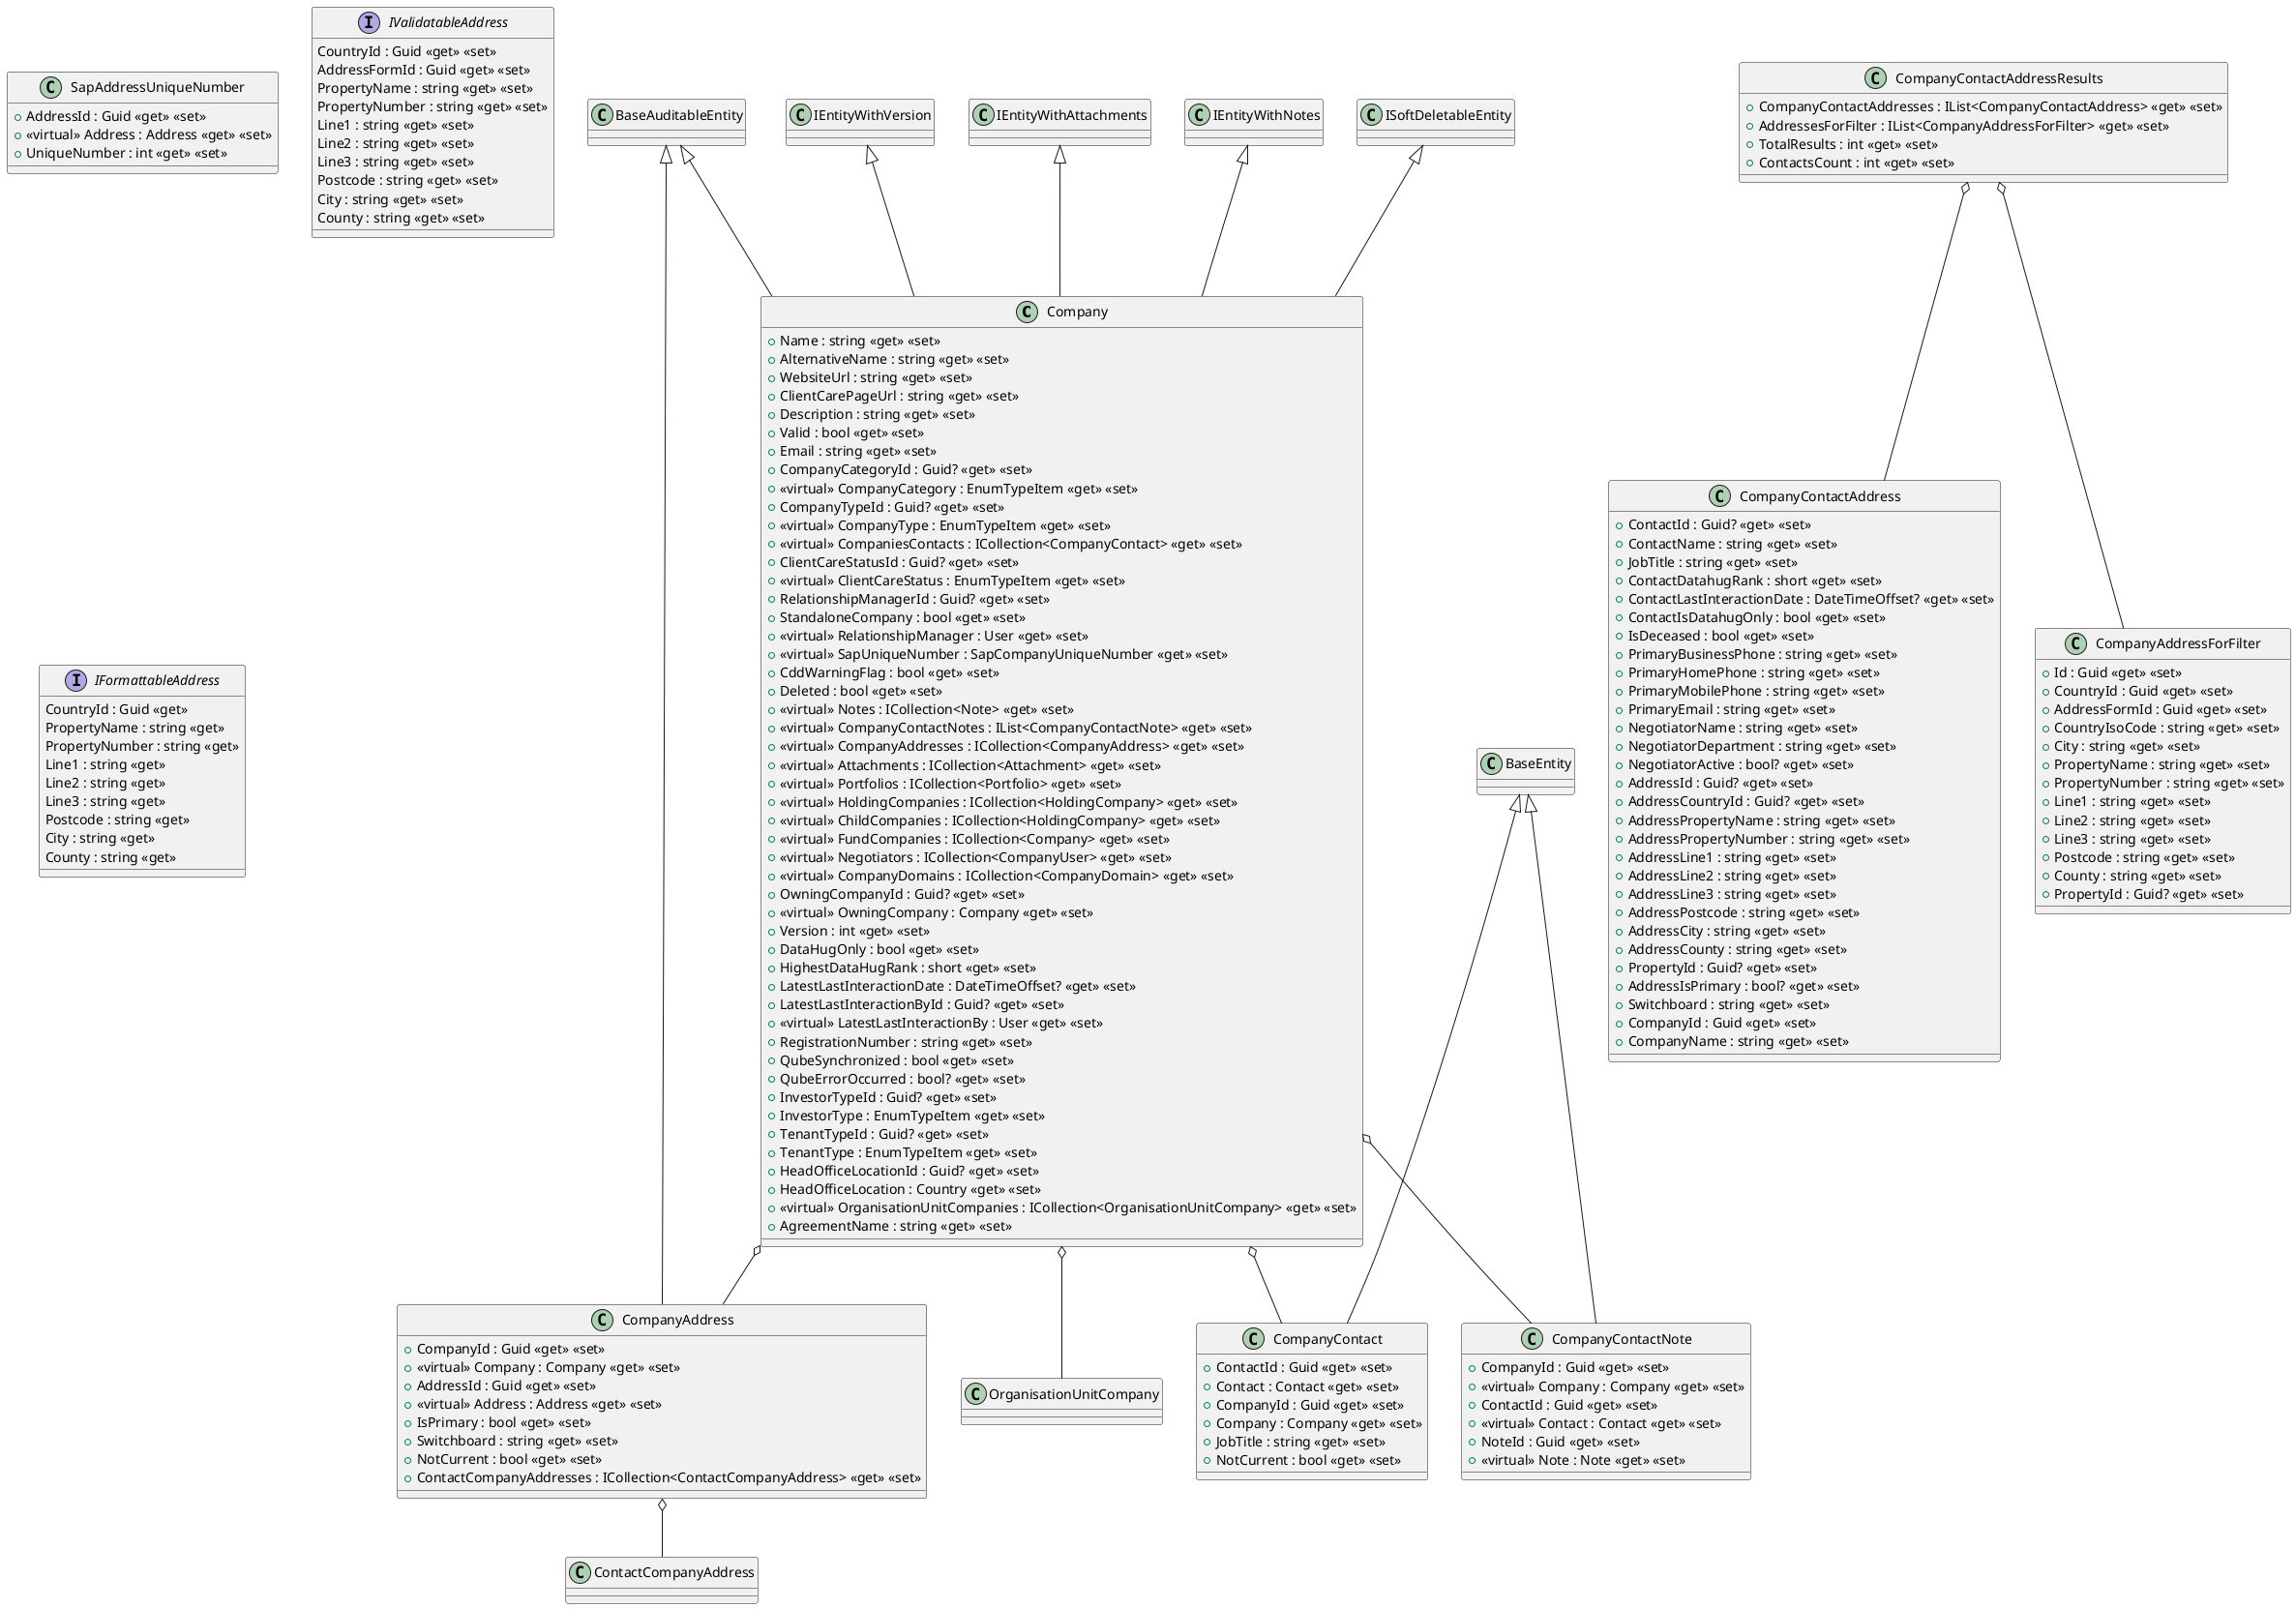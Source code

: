 @startuml Address

class Company {
    + Name : string <<get>> <<set>>
    + AlternativeName : string <<get>> <<set>>
    + WebsiteUrl : string <<get>> <<set>>
    + ClientCarePageUrl : string <<get>> <<set>>
    + Description : string <<get>> <<set>>
    + Valid : bool <<get>> <<set>>
    + Email : string <<get>> <<set>>
    + CompanyCategoryId : Guid? <<get>> <<set>>
    + <<virtual>> CompanyCategory : EnumTypeItem <<get>> <<set>>
    + CompanyTypeId : Guid? <<get>> <<set>>
    + <<virtual>> CompanyType : EnumTypeItem <<get>> <<set>>
    + <<virtual>> CompaniesContacts : ICollection<CompanyContact> <<get>> <<set>>
    + ClientCareStatusId : Guid? <<get>> <<set>>
    + <<virtual>> ClientCareStatus : EnumTypeItem <<get>> <<set>>
    + RelationshipManagerId : Guid? <<get>> <<set>>
    + StandaloneCompany : bool <<get>> <<set>>
    + <<virtual>> RelationshipManager : User <<get>> <<set>>
    + <<virtual>> SapUniqueNumber : SapCompanyUniqueNumber <<get>> <<set>>
    + CddWarningFlag : bool <<get>> <<set>>
    + Deleted : bool <<get>> <<set>>
    + <<virtual>> Notes : ICollection<Note> <<get>> <<set>>
    + <<virtual>> CompanyContactNotes : IList<CompanyContactNote> <<get>> <<set>>
    + <<virtual>> CompanyAddresses : ICollection<CompanyAddress> <<get>> <<set>>
    + <<virtual>> Attachments : ICollection<Attachment> <<get>> <<set>>
    + <<virtual>> Portfolios : ICollection<Portfolio> <<get>> <<set>>
    + <<virtual>> HoldingCompanies : ICollection<HoldingCompany> <<get>> <<set>>
    + <<virtual>> ChildCompanies : ICollection<HoldingCompany> <<get>> <<set>>
    + <<virtual>> FundCompanies : ICollection<Company> <<get>> <<set>>
    + <<virtual>> Negotiators : ICollection<CompanyUser> <<get>> <<set>>
    + <<virtual>> CompanyDomains : ICollection<CompanyDomain> <<get>> <<set>>
    + OwningCompanyId : Guid? <<get>> <<set>>
    + <<virtual>> OwningCompany : Company <<get>> <<set>>
    + Version : int <<get>> <<set>>
    + DataHugOnly : bool <<get>> <<set>>
    + HighestDataHugRank : short <<get>> <<set>>
    + LatestLastInteractionDate : DateTimeOffset? <<get>> <<set>>
    + LatestLastInteractionById : Guid? <<get>> <<set>>
    + <<virtual>> LatestLastInteractionBy : User <<get>> <<set>>
    + RegistrationNumber : string <<get>> <<set>>
    + QubeSynchronized : bool <<get>> <<set>>
    + QubeErrorOccurred : bool? <<get>> <<set>>
    + InvestorTypeId : Guid? <<get>> <<set>>
    + InvestorType : EnumTypeItem <<get>> <<set>>
    + TenantTypeId : Guid? <<get>> <<set>>
    + TenantType : EnumTypeItem <<get>> <<set>>
    + HeadOfficeLocationId : Guid? <<get>> <<set>>
    + HeadOfficeLocation : Country <<get>> <<set>>
    + <<virtual>> OrganisationUnitCompanies : ICollection<OrganisationUnitCompany> <<get>> <<set>>
    + AgreementName : string <<get>> <<set>>
}
BaseAuditableEntity <|-- Company
IEntityWithAttachments <|-- Company
IEntityWithNotes <|-- Company
ISoftDeletableEntity <|-- Company
IEntityWithVersion <|-- Company
Company o-- CompanyAddress
Company o-- OrganisationUnitCompany
Company o-- CompanyContact
Company o-- CompanyContactNote

class CompanyContact {
    + ContactId : Guid <<get>> <<set>>
    + Contact : Contact <<get>> <<set>>
    + CompanyId : Guid <<get>> <<set>>
    + Company : Company <<get>> <<set>>
    + JobTitle : string <<get>> <<set>>
    + NotCurrent : bool <<get>> <<set>>
}
BaseEntity <|-- CompanyContact

class CompanyContactNote {
    + CompanyId : Guid <<get>> <<set>>
    + <<virtual>> Company : Company <<get>> <<set>>
    + ContactId : Guid <<get>> <<set>>
    + <<virtual>> Contact : Contact <<get>> <<set>>
    + NoteId : Guid <<get>> <<set>>
    + <<virtual>> Note : Note <<get>> <<set>>
}
BaseEntity <|-- CompanyContactNote

class CompanyAddress {
    + CompanyId : Guid <<get>> <<set>>
    + <<virtual>> Company : Company <<get>> <<set>>
    + AddressId : Guid <<get>> <<set>>
    + <<virtual>> Address : Address <<get>> <<set>>
    + IsPrimary : bool <<get>> <<set>>
    + Switchboard : string <<get>> <<set>>
    + NotCurrent : bool <<get>> <<set>>
    + ContactCompanyAddresses : ICollection<ContactCompanyAddress> <<get>> <<set>>
}
BaseAuditableEntity <|-- CompanyAddress
CompanyAddress o-- ContactCompanyAddress



class SapAddressUniqueNumber {
    + AddressId : Guid <<get>> <<set>>
    + <<virtual>> Address : Address <<get>> <<set>>
    + UniqueNumber : int <<get>> <<set>>
}

interface IValidatableAddress {
    CountryId : Guid <<get>> <<set>>
    AddressFormId : Guid <<get>> <<set>>
    PropertyName : string <<get>> <<set>>
    PropertyNumber : string <<get>> <<set>>
    Line1 : string <<get>> <<set>>
    Line2 : string <<get>> <<set>>
    Line3 : string <<get>> <<set>>
    Postcode : string <<get>> <<set>>
    City : string <<get>> <<set>>
    County : string <<get>> <<set>>
}

interface IFormattableAddress {
    CountryId : Guid <<get>>
    PropertyName : string <<get>>
    PropertyNumber : string <<get>>
    Line1 : string <<get>>
    Line2 : string <<get>>
    Line3 : string <<get>>
    Postcode : string <<get>>
    City : string <<get>>
    County : string <<get>>
}


class CompanyContactAddressResults {
    + CompanyContactAddresses : IList<CompanyContactAddress> <<get>> <<set>>
    + AddressesForFilter : IList<CompanyAddressForFilter> <<get>> <<set>>
    + TotalResults : int <<get>> <<set>>
    + ContactsCount : int <<get>> <<set>>
}

CompanyContactAddressResults o-- CompanyContactAddress
CompanyContactAddressResults o-- CompanyAddressForFilter

class CompanyContactAddress {
    + ContactId : Guid? <<get>> <<set>>
    + ContactName : string <<get>> <<set>>
    + JobTitle : string <<get>> <<set>>
    + ContactDatahugRank : short <<get>> <<set>>
    + ContactLastInteractionDate : DateTimeOffset? <<get>> <<set>>
    + ContactIsDatahugOnly : bool <<get>> <<set>>
    + IsDeceased : bool <<get>> <<set>>
    + PrimaryBusinessPhone : string <<get>> <<set>>
    + PrimaryHomePhone : string <<get>> <<set>>
    + PrimaryMobilePhone : string <<get>> <<set>>
    + PrimaryEmail : string <<get>> <<set>>
    + NegotiatorName : string <<get>> <<set>>
    + NegotiatorDepartment : string <<get>> <<set>>
    + NegotiatorActive : bool? <<get>> <<set>>
    + AddressId : Guid? <<get>> <<set>>
    + AddressCountryId : Guid? <<get>> <<set>>
    + AddressPropertyName : string <<get>> <<set>>
    + AddressPropertyNumber : string <<get>> <<set>>
    + AddressLine1 : string <<get>> <<set>>
    + AddressLine2 : string <<get>> <<set>>
    + AddressLine3 : string <<get>> <<set>>
    + AddressPostcode : string <<get>> <<set>>
    + AddressCity : string <<get>> <<set>>
    + AddressCounty : string <<get>> <<set>>
    + PropertyId : Guid? <<get>> <<set>>
    + AddressIsPrimary : bool? <<get>> <<set>>
    + Switchboard : string <<get>> <<set>>
    + CompanyId : Guid <<get>> <<set>>
    + CompanyName : string <<get>> <<set>>
}
class CompanyAddressForFilter {
    + Id : Guid <<get>> <<set>>
    + CountryId : Guid <<get>> <<set>>
    + AddressFormId : Guid <<get>> <<set>>
    + CountryIsoCode : string <<get>> <<set>>
    + City : string <<get>> <<set>>
    + PropertyName : string <<get>> <<set>>
    + PropertyNumber : string <<get>> <<set>>
    + Line1 : string <<get>> <<set>>
    + Line2 : string <<get>> <<set>>
    + Line3 : string <<get>> <<set>>
    + Postcode : string <<get>> <<set>>
    + County : string <<get>> <<set>>
    + PropertyId : Guid? <<get>> <<set>>
}


@enduml